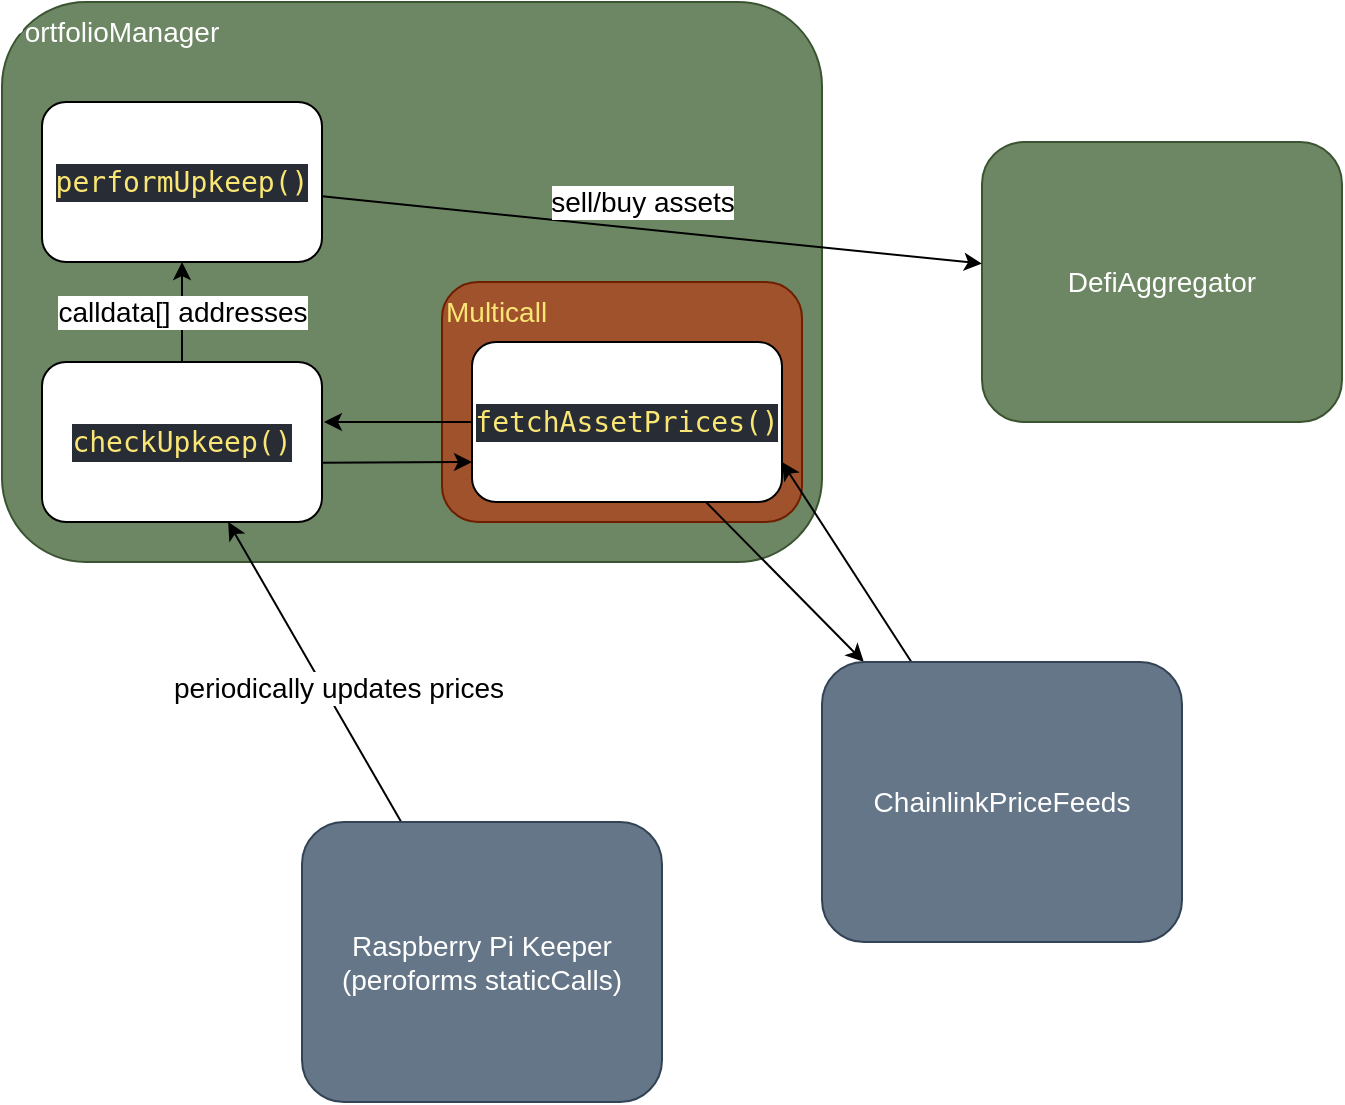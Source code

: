 <mxfile>
    <diagram id="6km2f2W8Yabwb05ln55E" name="Page-1">
        <mxGraphModel dx="1147" dy="567" grid="1" gridSize="10" guides="1" tooltips="1" connect="1" arrows="1" fold="1" page="1" pageScale="1" pageWidth="850" pageHeight="1100" math="0" shadow="0">
            <root>
                <mxCell id="0"/>
                <mxCell id="1" parent="0"/>
                <mxCell id="2" value="&lt;font style=&quot;font-size: 14px&quot;&gt;PortfolioManager&lt;/font&gt;" style="rounded=1;whiteSpace=wrap;html=1;fillColor=#6d8764;fontColor=#ffffff;strokeColor=#3A5431;align=left;verticalAlign=top;" parent="1" vertex="1">
                    <mxGeometry x="10" width="410" height="280" as="geometry"/>
                </mxCell>
                <mxCell id="15" value="&lt;font color=&quot;#fae674&quot;&gt;Multicall&lt;/font&gt;" style="rounded=1;whiteSpace=wrap;html=1;fontSize=14;fillColor=#a0522d;fontColor=#ffffff;strokeColor=#6D1F00;align=left;verticalAlign=top;" parent="1" vertex="1">
                    <mxGeometry x="230" y="140" width="180" height="120" as="geometry"/>
                </mxCell>
                <mxCell id="6" value="&lt;div style=&quot;color: rgb(187 , 187 , 187) ; background-color: rgb(40 , 44 , 52) ; font-family: &amp;#34;droid sans mono&amp;#34; , &amp;#34;monospace&amp;#34; , monospace ; line-height: 19px&quot;&gt;&lt;/div&gt;periodically updates prices" style="edgeStyle=none;html=1;fontSize=14;curved=1;" parent="1" source="5" target="14" edge="1">
                    <mxGeometry x="-0.143" y="-6" relative="1" as="geometry">
                        <mxPoint x="191" y="250" as="targetPoint"/>
                        <mxPoint as="offset"/>
                    </mxGeometry>
                </mxCell>
                <mxCell id="5" value="&lt;span style=&quot;font-size: 14px&quot;&gt;Raspberry Pi Keeper&lt;br&gt;(peroforms staticCalls)&lt;br&gt;&lt;/span&gt;" style="rounded=1;whiteSpace=wrap;html=1;fillColor=#647687;fontColor=#ffffff;strokeColor=#314354;" parent="1" vertex="1">
                    <mxGeometry x="160" y="410" width="180" height="140" as="geometry"/>
                </mxCell>
                <mxCell id="8" value="&lt;font style=&quot;font-size: 14px&quot;&gt;DefiAggregator&lt;/font&gt;" style="rounded=1;whiteSpace=wrap;html=1;fillColor=#6d8764;fontColor=#ffffff;strokeColor=#3A5431;" parent="1" vertex="1">
                    <mxGeometry x="500" y="70" width="180" height="140" as="geometry"/>
                </mxCell>
                <mxCell id="26" value="sell/buy assets" style="edgeStyle=none;curved=1;html=1;fontSize=14;" parent="1" source="13" target="8" edge="1">
                    <mxGeometry x="-0.038" y="13" relative="1" as="geometry">
                        <mxPoint as="offset"/>
                    </mxGeometry>
                </mxCell>
                <mxCell id="13" value="&lt;div style=&quot;color: rgb(187 , 187 , 187) ; background-color: rgb(40 , 44 , 52) ; font-family: &amp;#34;droid sans mono&amp;#34; , &amp;#34;monospace&amp;#34; , monospace ; line-height: 19px&quot;&gt;&lt;span style=&quot;color: #fae674&quot;&gt;&lt;font style=&quot;font-size: 14px&quot;&gt;performUpkeep()&lt;/font&gt;&lt;/span&gt;&lt;/div&gt;" style="rounded=1;whiteSpace=wrap;html=1;fontSize=14;" parent="1" vertex="1">
                    <mxGeometry x="30" y="50" width="140" height="80" as="geometry"/>
                </mxCell>
                <mxCell id="21" style="edgeStyle=none;curved=1;html=1;fontSize=14;exitX=0.994;exitY=0.629;exitDx=0;exitDy=0;exitPerimeter=0;entryX=0;entryY=0.75;entryDx=0;entryDy=0;" parent="1" source="14" target="20" edge="1">
                    <mxGeometry relative="1" as="geometry">
                        <mxPoint x="240" y="230" as="targetPoint"/>
                    </mxGeometry>
                </mxCell>
                <mxCell id="25" value="calldata[] addresses" style="edgeStyle=none;curved=1;html=1;entryX=0.5;entryY=1;entryDx=0;entryDy=0;fontSize=14;" parent="1" source="14" target="13" edge="1">
                    <mxGeometry relative="1" as="geometry"/>
                </mxCell>
                <mxCell id="14" value="&lt;div style=&quot;color: rgb(187 , 187 , 187) ; background-color: rgb(40 , 44 , 52) ; font-family: &amp;#34;droid sans mono&amp;#34; , &amp;#34;monospace&amp;#34; , monospace ; line-height: 19px&quot;&gt;&lt;span style=&quot;color: #fae674&quot;&gt;&lt;font style=&quot;font-size: 14px&quot;&gt;checkUpkeep()&lt;/font&gt;&lt;/span&gt;&lt;/div&gt;" style="rounded=1;whiteSpace=wrap;html=1;fontSize=14;" parent="1" vertex="1">
                    <mxGeometry x="30" y="180" width="140" height="80" as="geometry"/>
                </mxCell>
                <mxCell id="24" style="edgeStyle=none;curved=1;html=1;entryX=1.007;entryY=0.375;entryDx=0;entryDy=0;entryPerimeter=0;fontSize=14;" parent="1" source="20" target="14" edge="1">
                    <mxGeometry relative="1" as="geometry"/>
                </mxCell>
                <mxCell id="28" style="edgeStyle=none;curved=1;html=1;fontSize=14;" parent="1" source="20" target="27" edge="1">
                    <mxGeometry relative="1" as="geometry"/>
                </mxCell>
                <mxCell id="20" value="&lt;div style=&quot;color: rgb(187 , 187 , 187) ; background-color: rgb(40 , 44 , 52) ; font-family: &amp;#34;droid sans mono&amp;#34; , &amp;#34;monospace&amp;#34; , monospace ; line-height: 19px&quot;&gt;&lt;span style=&quot;color: #fae674&quot;&gt;&lt;font style=&quot;font-size: 14px&quot;&gt;fetchAssetPrices()&lt;/font&gt;&lt;/span&gt;&lt;/div&gt;" style="rounded=1;whiteSpace=wrap;html=1;fontSize=14;" parent="1" vertex="1">
                    <mxGeometry x="245" y="170" width="155" height="80" as="geometry"/>
                </mxCell>
                <mxCell id="29" style="edgeStyle=none;curved=1;html=1;entryX=1;entryY=0.75;entryDx=0;entryDy=0;fontSize=14;" parent="1" source="27" target="20" edge="1">
                    <mxGeometry relative="1" as="geometry"/>
                </mxCell>
                <mxCell id="27" value="&lt;font style=&quot;font-size: 14px&quot;&gt;ChainlinkPriceFeeds&lt;/font&gt;" style="rounded=1;whiteSpace=wrap;html=1;fillColor=#647687;fontColor=#ffffff;strokeColor=#314354;" parent="1" vertex="1">
                    <mxGeometry x="420" y="330" width="180" height="140" as="geometry"/>
                </mxCell>
            </root>
        </mxGraphModel>
    </diagram>
</mxfile>